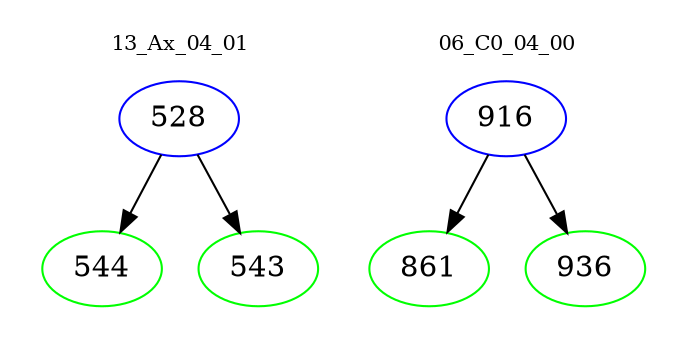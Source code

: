 digraph{
subgraph cluster_0 {
color = white
label = "13_Ax_04_01";
fontsize=10;
T0_528 [label="528", color="blue"]
T0_528 -> T0_544 [color="black"]
T0_544 [label="544", color="green"]
T0_528 -> T0_543 [color="black"]
T0_543 [label="543", color="green"]
}
subgraph cluster_1 {
color = white
label = "06_C0_04_00";
fontsize=10;
T1_916 [label="916", color="blue"]
T1_916 -> T1_861 [color="black"]
T1_861 [label="861", color="green"]
T1_916 -> T1_936 [color="black"]
T1_936 [label="936", color="green"]
}
}
